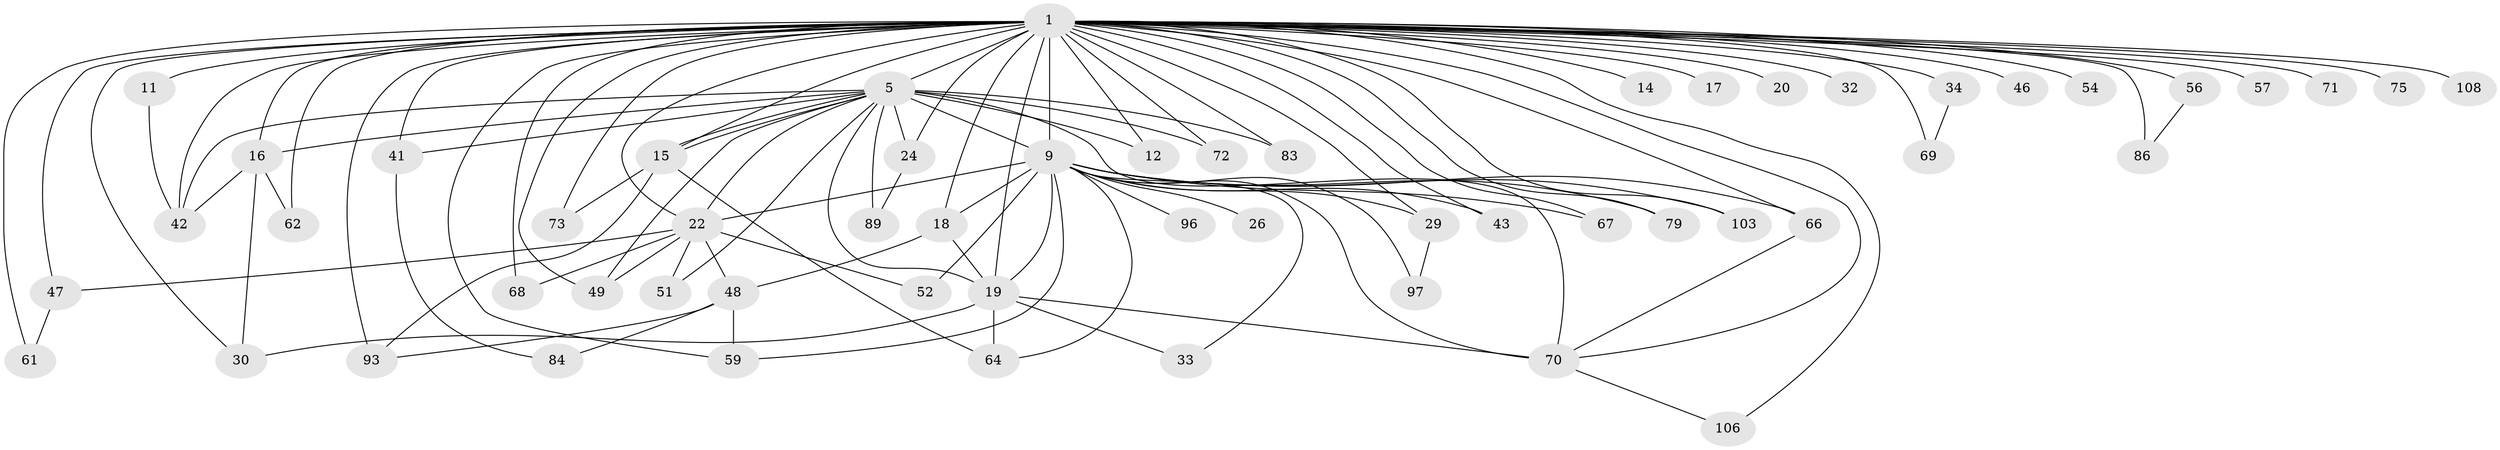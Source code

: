 // original degree distribution, {11: 0.008849557522123894, 15: 0.008849557522123894, 21: 0.008849557522123894, 23: 0.008849557522123894, 31: 0.008849557522123894, 28: 0.017699115044247787, 25: 0.008849557522123894, 17: 0.008849557522123894, 19: 0.008849557522123894, 3: 0.21238938053097345, 4: 0.05309734513274336, 6: 0.035398230088495575, 2: 0.5575221238938053, 9: 0.008849557522123894, 7: 0.017699115044247787, 5: 0.02654867256637168}
// Generated by graph-tools (version 1.1) at 2025/14/03/09/25 04:14:15]
// undirected, 56 vertices, 108 edges
graph export_dot {
graph [start="1"]
  node [color=gray90,style=filled];
  1 [super="+2"];
  5 [super="+60+80+23+13+81+104+45+90+65+107+21"];
  9 [super="+10+53+88"];
  11;
  12 [super="+38"];
  14;
  15 [super="+113+99"];
  16 [super="+91"];
  17;
  18 [super="+87"];
  19 [super="+55+100"];
  20;
  22 [super="+37+39+25"];
  24 [super="+63"];
  26;
  29 [super="+50"];
  30 [super="+85"];
  32;
  33;
  34;
  41;
  42 [super="+82"];
  43;
  46;
  47;
  48;
  49 [super="+76"];
  51;
  52 [super="+109"];
  54;
  56 [super="+98"];
  57;
  59 [super="+74"];
  61;
  62;
  64 [super="+111"];
  66;
  67;
  68;
  69;
  70 [super="+92"];
  71;
  72;
  73;
  75;
  79;
  83;
  84;
  86;
  89;
  93;
  96;
  97;
  103;
  106;
  108;
  1 -- 5 [weight=12];
  1 -- 9 [weight=19];
  1 -- 42;
  1 -- 11 [weight=2];
  1 -- 12 [weight=3];
  1 -- 14 [weight=2];
  1 -- 15;
  1 -- 16 [weight=2];
  1 -- 17 [weight=2];
  1 -- 18;
  1 -- 19 [weight=2];
  1 -- 20 [weight=2];
  1 -- 22 [weight=3];
  1 -- 24 [weight=2];
  1 -- 29 [weight=2];
  1 -- 30;
  1 -- 32 [weight=2];
  1 -- 34 [weight=2];
  1 -- 41;
  1 -- 43;
  1 -- 46 [weight=2];
  1 -- 47;
  1 -- 49;
  1 -- 54 [weight=2];
  1 -- 56 [weight=2];
  1 -- 57;
  1 -- 59 [weight=2];
  1 -- 61;
  1 -- 62;
  1 -- 66;
  1 -- 67;
  1 -- 68;
  1 -- 69;
  1 -- 70;
  1 -- 71 [weight=2];
  1 -- 72;
  1 -- 73;
  1 -- 75;
  1 -- 79;
  1 -- 83;
  1 -- 86 [weight=2];
  1 -- 93;
  1 -- 103;
  1 -- 106;
  1 -- 108;
  5 -- 9 [weight=5];
  5 -- 15;
  5 -- 15;
  5 -- 16;
  5 -- 22 [weight=2];
  5 -- 41;
  5 -- 51;
  5 -- 89;
  5 -- 49;
  5 -- 19 [weight=2];
  5 -- 24;
  5 -- 72;
  5 -- 70;
  5 -- 83;
  5 -- 42;
  5 -- 12;
  9 -- 18 [weight=2];
  9 -- 19 [weight=2];
  9 -- 26 [weight=2];
  9 -- 43;
  9 -- 52 [weight=2];
  9 -- 66;
  9 -- 59 [weight=2];
  9 -- 64;
  9 -- 67;
  9 -- 70 [weight=2];
  9 -- 79;
  9 -- 22;
  9 -- 29;
  9 -- 96;
  9 -- 33;
  9 -- 97;
  9 -- 103;
  11 -- 42;
  15 -- 73;
  15 -- 64;
  15 -- 93;
  16 -- 62;
  16 -- 42;
  16 -- 30;
  18 -- 48;
  18 -- 19;
  19 -- 30;
  19 -- 33;
  19 -- 64;
  19 -- 70;
  22 -- 48;
  22 -- 51;
  22 -- 49;
  22 -- 68;
  22 -- 52;
  22 -- 47;
  24 -- 89;
  29 -- 97;
  34 -- 69;
  41 -- 84;
  47 -- 61;
  48 -- 84;
  48 -- 93;
  48 -- 59;
  56 -- 86;
  66 -- 70;
  70 -- 106;
}
